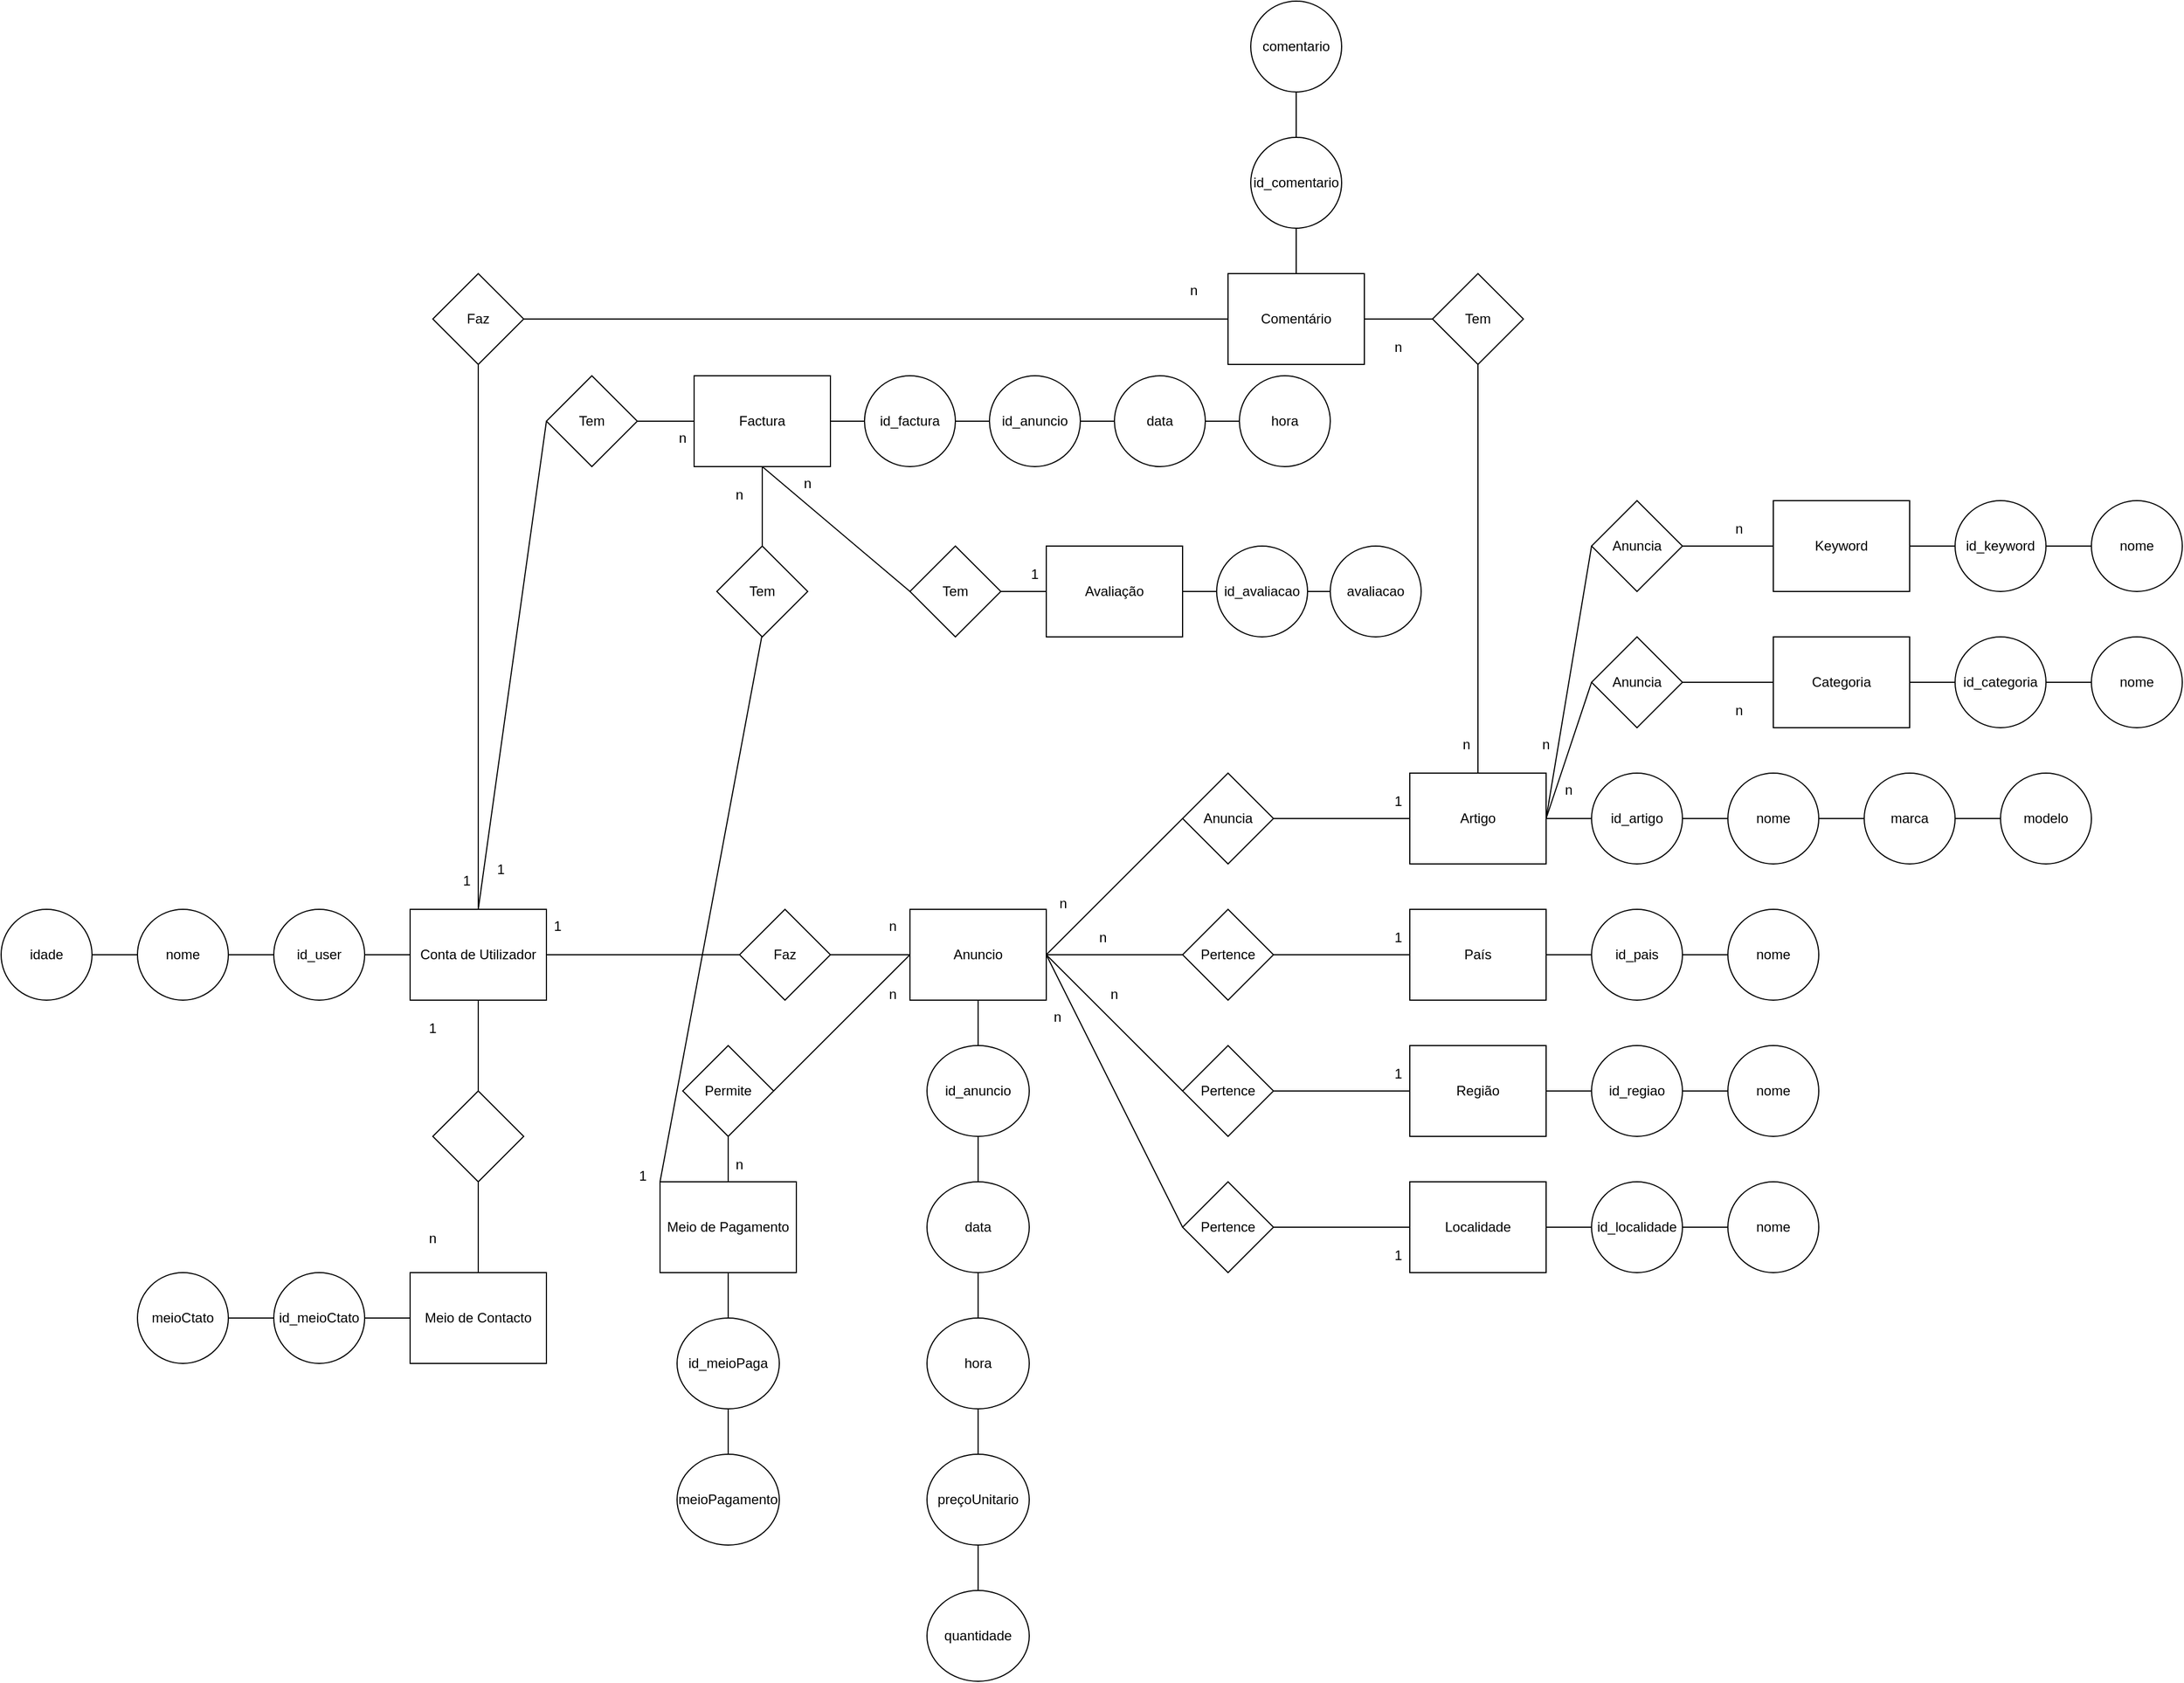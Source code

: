 <mxfile version="22.1.4" type="device">
  <diagram name="Page-1" id="Bh6OA0xNfVZtEJfHLBHy">
    <mxGraphModel dx="1038" dy="5375" grid="1" gridSize="10" guides="1" tooltips="1" connect="1" arrows="1" fold="1" page="1" pageScale="1" pageWidth="3300" pageHeight="4681" math="0" shadow="0">
      <root>
        <mxCell id="0" />
        <mxCell id="1" parent="0" />
        <mxCell id="0aqBFH9IO-N5gLg-DHF9-1" value="Conta de Utilizador" style="rounded=0;whiteSpace=wrap;html=1;" vertex="1" parent="1">
          <mxGeometry x="680" y="760" width="120" height="80" as="geometry" />
        </mxCell>
        <mxCell id="0aqBFH9IO-N5gLg-DHF9-2" value="Anuncio" style="rounded=0;whiteSpace=wrap;html=1;" vertex="1" parent="1">
          <mxGeometry x="1120" y="760" width="120" height="80" as="geometry" />
        </mxCell>
        <mxCell id="0aqBFH9IO-N5gLg-DHF9-3" value="id_user" style="ellipse;whiteSpace=wrap;html=1;" vertex="1" parent="1">
          <mxGeometry x="560" y="760" width="80" height="80" as="geometry" />
        </mxCell>
        <mxCell id="0aqBFH9IO-N5gLg-DHF9-6" value="" style="endArrow=none;html=1;rounded=0;entryX=1;entryY=0.5;entryDx=0;entryDy=0;exitX=0;exitY=0.5;exitDx=0;exitDy=0;" edge="1" parent="1" source="0aqBFH9IO-N5gLg-DHF9-1" target="0aqBFH9IO-N5gLg-DHF9-3">
          <mxGeometry width="50" height="50" relative="1" as="geometry">
            <mxPoint x="430" y="1020" as="sourcePoint" />
            <mxPoint x="480" y="970" as="targetPoint" />
          </mxGeometry>
        </mxCell>
        <mxCell id="0aqBFH9IO-N5gLg-DHF9-8" value="Meio de Contacto" style="rounded=0;whiteSpace=wrap;html=1;" vertex="1" parent="1">
          <mxGeometry x="680" y="1080" width="120" height="80" as="geometry" />
        </mxCell>
        <mxCell id="0aqBFH9IO-N5gLg-DHF9-10" value="País" style="rounded=0;whiteSpace=wrap;html=1;" vertex="1" parent="1">
          <mxGeometry x="1560" y="760" width="120" height="80" as="geometry" />
        </mxCell>
        <mxCell id="0aqBFH9IO-N5gLg-DHF9-11" value="Região" style="rounded=0;whiteSpace=wrap;html=1;" vertex="1" parent="1">
          <mxGeometry x="1560" y="880" width="120" height="80" as="geometry" />
        </mxCell>
        <mxCell id="0aqBFH9IO-N5gLg-DHF9-12" value="Localidade" style="rounded=0;whiteSpace=wrap;html=1;" vertex="1" parent="1">
          <mxGeometry x="1560" y="1000" width="120" height="80" as="geometry" />
        </mxCell>
        <mxCell id="0aqBFH9IO-N5gLg-DHF9-14" value="Faz" style="rhombus;whiteSpace=wrap;html=1;" vertex="1" parent="1">
          <mxGeometry x="970" y="760" width="80" height="80" as="geometry" />
        </mxCell>
        <mxCell id="0aqBFH9IO-N5gLg-DHF9-15" value="Pertence" style="rhombus;whiteSpace=wrap;html=1;" vertex="1" parent="1">
          <mxGeometry x="1360" y="760" width="80" height="80" as="geometry" />
        </mxCell>
        <mxCell id="0aqBFH9IO-N5gLg-DHF9-16" value="" style="endArrow=none;html=1;rounded=0;entryX=0;entryY=0.5;entryDx=0;entryDy=0;exitX=1;exitY=0.5;exitDx=0;exitDy=0;" edge="1" parent="1" source="0aqBFH9IO-N5gLg-DHF9-2" target="0aqBFH9IO-N5gLg-DHF9-15">
          <mxGeometry width="50" height="50" relative="1" as="geometry">
            <mxPoint x="1290" y="860" as="sourcePoint" />
            <mxPoint x="1340" y="810" as="targetPoint" />
          </mxGeometry>
        </mxCell>
        <mxCell id="0aqBFH9IO-N5gLg-DHF9-17" value="Pertence" style="rhombus;whiteSpace=wrap;html=1;" vertex="1" parent="1">
          <mxGeometry x="1360" y="880" width="80" height="80" as="geometry" />
        </mxCell>
        <mxCell id="0aqBFH9IO-N5gLg-DHF9-18" value="Pertence" style="rhombus;whiteSpace=wrap;html=1;" vertex="1" parent="1">
          <mxGeometry x="1360" y="1000" width="80" height="80" as="geometry" />
        </mxCell>
        <mxCell id="0aqBFH9IO-N5gLg-DHF9-19" value="" style="endArrow=none;html=1;rounded=0;entryX=0;entryY=0.5;entryDx=0;entryDy=0;exitX=1;exitY=0.5;exitDx=0;exitDy=0;" edge="1" parent="1" source="0aqBFH9IO-N5gLg-DHF9-2" target="0aqBFH9IO-N5gLg-DHF9-17">
          <mxGeometry width="50" height="50" relative="1" as="geometry">
            <mxPoint x="1240" y="880" as="sourcePoint" />
            <mxPoint x="1360" y="880" as="targetPoint" />
          </mxGeometry>
        </mxCell>
        <mxCell id="0aqBFH9IO-N5gLg-DHF9-20" value="" style="endArrow=none;html=1;rounded=0;entryX=0;entryY=0.5;entryDx=0;entryDy=0;exitX=1;exitY=0.5;exitDx=0;exitDy=0;" edge="1" parent="1" source="0aqBFH9IO-N5gLg-DHF9-2" target="0aqBFH9IO-N5gLg-DHF9-18">
          <mxGeometry width="50" height="50" relative="1" as="geometry">
            <mxPoint x="1260" y="820" as="sourcePoint" />
            <mxPoint x="1380" y="820" as="targetPoint" />
          </mxGeometry>
        </mxCell>
        <mxCell id="0aqBFH9IO-N5gLg-DHF9-21" value="" style="endArrow=none;html=1;rounded=0;exitX=1;exitY=0.5;exitDx=0;exitDy=0;entryX=0;entryY=0.5;entryDx=0;entryDy=0;" edge="1" parent="1" source="0aqBFH9IO-N5gLg-DHF9-15" target="0aqBFH9IO-N5gLg-DHF9-10">
          <mxGeometry width="50" height="50" relative="1" as="geometry">
            <mxPoint x="1450" y="799.5" as="sourcePoint" />
            <mxPoint x="1530" y="780" as="targetPoint" />
          </mxGeometry>
        </mxCell>
        <mxCell id="0aqBFH9IO-N5gLg-DHF9-22" value="" style="endArrow=none;html=1;rounded=0;exitX=1;exitY=0.5;exitDx=0;exitDy=0;entryX=0;entryY=0.5;entryDx=0;entryDy=0;" edge="1" parent="1" source="0aqBFH9IO-N5gLg-DHF9-17" target="0aqBFH9IO-N5gLg-DHF9-11">
          <mxGeometry width="50" height="50" relative="1" as="geometry">
            <mxPoint x="1450" y="810" as="sourcePoint" />
            <mxPoint x="1570" y="810" as="targetPoint" />
          </mxGeometry>
        </mxCell>
        <mxCell id="0aqBFH9IO-N5gLg-DHF9-23" value="" style="endArrow=none;html=1;rounded=0;exitX=1;exitY=0.5;exitDx=0;exitDy=0;entryX=0;entryY=0.5;entryDx=0;entryDy=0;" edge="1" parent="1" source="0aqBFH9IO-N5gLg-DHF9-18" target="0aqBFH9IO-N5gLg-DHF9-12">
          <mxGeometry width="50" height="50" relative="1" as="geometry">
            <mxPoint x="1450" y="999" as="sourcePoint" />
            <mxPoint x="1570" y="999" as="targetPoint" />
          </mxGeometry>
        </mxCell>
        <mxCell id="0aqBFH9IO-N5gLg-DHF9-24" value="n" style="text;html=1;strokeColor=none;fillColor=none;align=center;verticalAlign=middle;whiteSpace=wrap;rounded=0;" vertex="1" parent="1">
          <mxGeometry x="1260" y="770" width="60" height="30" as="geometry" />
        </mxCell>
        <mxCell id="0aqBFH9IO-N5gLg-DHF9-25" value="1" style="text;html=1;strokeColor=none;fillColor=none;align=center;verticalAlign=middle;whiteSpace=wrap;rounded=0;" vertex="1" parent="1">
          <mxGeometry x="1520" y="770" width="60" height="30" as="geometry" />
        </mxCell>
        <mxCell id="0aqBFH9IO-N5gLg-DHF9-26" value="n" style="text;html=1;strokeColor=none;fillColor=none;align=center;verticalAlign=middle;whiteSpace=wrap;rounded=0;" vertex="1" parent="1">
          <mxGeometry x="1270" y="820" width="60" height="30" as="geometry" />
        </mxCell>
        <mxCell id="0aqBFH9IO-N5gLg-DHF9-27" value="n" style="text;html=1;strokeColor=none;fillColor=none;align=center;verticalAlign=middle;whiteSpace=wrap;rounded=0;" vertex="1" parent="1">
          <mxGeometry x="1220" y="840" width="60" height="30" as="geometry" />
        </mxCell>
        <mxCell id="0aqBFH9IO-N5gLg-DHF9-28" value="1" style="text;html=1;strokeColor=none;fillColor=none;align=center;verticalAlign=middle;whiteSpace=wrap;rounded=0;" vertex="1" parent="1">
          <mxGeometry x="1520" y="890" width="60" height="30" as="geometry" />
        </mxCell>
        <mxCell id="0aqBFH9IO-N5gLg-DHF9-29" value="1" style="text;html=1;strokeColor=none;fillColor=none;align=center;verticalAlign=middle;whiteSpace=wrap;rounded=0;" vertex="1" parent="1">
          <mxGeometry x="1520" y="1050" width="60" height="30" as="geometry" />
        </mxCell>
        <mxCell id="0aqBFH9IO-N5gLg-DHF9-30" value="" style="endArrow=none;html=1;rounded=0;entryX=0;entryY=0.5;entryDx=0;entryDy=0;exitX=1;exitY=0.5;exitDx=0;exitDy=0;" edge="1" parent="1" source="0aqBFH9IO-N5gLg-DHF9-1" target="0aqBFH9IO-N5gLg-DHF9-14">
          <mxGeometry width="50" height="50" relative="1" as="geometry">
            <mxPoint x="800" y="820" as="sourcePoint" />
            <mxPoint x="920" y="820" as="targetPoint" />
          </mxGeometry>
        </mxCell>
        <mxCell id="0aqBFH9IO-N5gLg-DHF9-31" value="" style="endArrow=none;html=1;rounded=0;entryX=0;entryY=0.5;entryDx=0;entryDy=0;exitX=1;exitY=0.5;exitDx=0;exitDy=0;" edge="1" parent="1" source="0aqBFH9IO-N5gLg-DHF9-14" target="0aqBFH9IO-N5gLg-DHF9-2">
          <mxGeometry width="50" height="50" relative="1" as="geometry">
            <mxPoint x="1000" y="750" as="sourcePoint" />
            <mxPoint x="1120" y="750" as="targetPoint" />
          </mxGeometry>
        </mxCell>
        <mxCell id="0aqBFH9IO-N5gLg-DHF9-32" value="1" style="text;html=1;strokeColor=none;fillColor=none;align=center;verticalAlign=middle;whiteSpace=wrap;rounded=0;" vertex="1" parent="1">
          <mxGeometry x="780" y="760" width="60" height="30" as="geometry" />
        </mxCell>
        <mxCell id="0aqBFH9IO-N5gLg-DHF9-33" value="n" style="text;html=1;strokeColor=none;fillColor=none;align=center;verticalAlign=middle;whiteSpace=wrap;rounded=0;" vertex="1" parent="1">
          <mxGeometry x="1075" y="760" width="60" height="30" as="geometry" />
        </mxCell>
        <mxCell id="0aqBFH9IO-N5gLg-DHF9-36" value="nome" style="ellipse;whiteSpace=wrap;html=1;" vertex="1" parent="1">
          <mxGeometry x="440" y="760" width="80" height="80" as="geometry" />
        </mxCell>
        <mxCell id="0aqBFH9IO-N5gLg-DHF9-37" value="" style="endArrow=none;html=1;rounded=0;entryX=1;entryY=0.5;entryDx=0;entryDy=0;exitX=0;exitY=0.5;exitDx=0;exitDy=0;" edge="1" parent="1" target="0aqBFH9IO-N5gLg-DHF9-36" source="0aqBFH9IO-N5gLg-DHF9-3">
          <mxGeometry width="50" height="50" relative="1" as="geometry">
            <mxPoint x="520" y="800" as="sourcePoint" />
            <mxPoint x="320" y="970" as="targetPoint" />
          </mxGeometry>
        </mxCell>
        <mxCell id="0aqBFH9IO-N5gLg-DHF9-38" value="idade" style="ellipse;whiteSpace=wrap;html=1;" vertex="1" parent="1">
          <mxGeometry x="320" y="760" width="80" height="80" as="geometry" />
        </mxCell>
        <mxCell id="0aqBFH9IO-N5gLg-DHF9-39" value="" style="endArrow=none;html=1;rounded=0;entryX=1;entryY=0.5;entryDx=0;entryDy=0;exitX=0;exitY=0.5;exitDx=0;exitDy=0;" edge="1" parent="1" target="0aqBFH9IO-N5gLg-DHF9-38" source="0aqBFH9IO-N5gLg-DHF9-36">
          <mxGeometry width="50" height="50" relative="1" as="geometry">
            <mxPoint x="360" y="800" as="sourcePoint" />
            <mxPoint x="160" y="970" as="targetPoint" />
          </mxGeometry>
        </mxCell>
        <mxCell id="0aqBFH9IO-N5gLg-DHF9-40" value="" style="rhombus;whiteSpace=wrap;html=1;" vertex="1" parent="1">
          <mxGeometry x="700" y="920" width="80" height="80" as="geometry" />
        </mxCell>
        <mxCell id="0aqBFH9IO-N5gLg-DHF9-41" value="" style="endArrow=none;html=1;rounded=0;entryX=0.5;entryY=0;entryDx=0;entryDy=0;exitX=0.5;exitY=1;exitDx=0;exitDy=0;" edge="1" parent="1" source="0aqBFH9IO-N5gLg-DHF9-1" target="0aqBFH9IO-N5gLg-DHF9-40">
          <mxGeometry width="50" height="50" relative="1" as="geometry">
            <mxPoint x="790" y="880" as="sourcePoint" />
            <mxPoint x="910" y="880" as="targetPoint" />
          </mxGeometry>
        </mxCell>
        <mxCell id="0aqBFH9IO-N5gLg-DHF9-42" value="" style="endArrow=none;html=1;rounded=0;exitX=0.5;exitY=1;exitDx=0;exitDy=0;" edge="1" parent="1" source="0aqBFH9IO-N5gLg-DHF9-40">
          <mxGeometry width="50" height="50" relative="1" as="geometry">
            <mxPoint x="780" y="1025" as="sourcePoint" />
            <mxPoint x="740" y="1080" as="targetPoint" />
          </mxGeometry>
        </mxCell>
        <mxCell id="0aqBFH9IO-N5gLg-DHF9-43" value="1" style="text;html=1;strokeColor=none;fillColor=none;align=center;verticalAlign=middle;whiteSpace=wrap;rounded=0;" vertex="1" parent="1">
          <mxGeometry x="670" y="850" width="60" height="30" as="geometry" />
        </mxCell>
        <mxCell id="0aqBFH9IO-N5gLg-DHF9-44" value="n" style="text;html=1;strokeColor=none;fillColor=none;align=center;verticalAlign=middle;whiteSpace=wrap;rounded=0;" vertex="1" parent="1">
          <mxGeometry x="670" y="1035" width="60" height="30" as="geometry" />
        </mxCell>
        <mxCell id="0aqBFH9IO-N5gLg-DHF9-45" value="" style="endArrow=none;html=1;rounded=0;exitX=0.5;exitY=1;exitDx=0;exitDy=0;entryX=0.5;entryY=0;entryDx=0;entryDy=0;" edge="1" parent="1" source="0aqBFH9IO-N5gLg-DHF9-2" target="0aqBFH9IO-N5gLg-DHF9-46">
          <mxGeometry width="50" height="50" relative="1" as="geometry">
            <mxPoint x="1179.5" y="855" as="sourcePoint" />
            <mxPoint x="1180" y="910" as="targetPoint" />
          </mxGeometry>
        </mxCell>
        <mxCell id="0aqBFH9IO-N5gLg-DHF9-46" value="id_anuncio" style="ellipse;whiteSpace=wrap;html=1;" vertex="1" parent="1">
          <mxGeometry x="1135" y="880" width="90" height="80" as="geometry" />
        </mxCell>
        <mxCell id="0aqBFH9IO-N5gLg-DHF9-47" value="" style="endArrow=none;html=1;rounded=0;exitX=0.5;exitY=1;exitDx=0;exitDy=0;entryX=0.5;entryY=0;entryDx=0;entryDy=0;" edge="1" parent="1" target="0aqBFH9IO-N5gLg-DHF9-52" source="0aqBFH9IO-N5gLg-DHF9-46">
          <mxGeometry width="50" height="50" relative="1" as="geometry">
            <mxPoint x="1180" y="1000" as="sourcePoint" />
            <mxPoint x="1180" y="1120" as="targetPoint" />
          </mxGeometry>
        </mxCell>
        <mxCell id="0aqBFH9IO-N5gLg-DHF9-52" value="data" style="ellipse;whiteSpace=wrap;html=1;" vertex="1" parent="1">
          <mxGeometry x="1135" y="1000" width="90" height="80" as="geometry" />
        </mxCell>
        <mxCell id="0aqBFH9IO-N5gLg-DHF9-53" value="" style="endArrow=none;html=1;rounded=0;exitX=0.5;exitY=1;exitDx=0;exitDy=0;entryX=0.5;entryY=0;entryDx=0;entryDy=0;" edge="1" parent="1" target="0aqBFH9IO-N5gLg-DHF9-54" source="0aqBFH9IO-N5gLg-DHF9-52">
          <mxGeometry width="50" height="50" relative="1" as="geometry">
            <mxPoint x="1180" y="1320" as="sourcePoint" />
            <mxPoint x="1180" y="1430" as="targetPoint" />
          </mxGeometry>
        </mxCell>
        <mxCell id="0aqBFH9IO-N5gLg-DHF9-54" value="hora" style="ellipse;whiteSpace=wrap;html=1;" vertex="1" parent="1">
          <mxGeometry x="1135" y="1120" width="90" height="80" as="geometry" />
        </mxCell>
        <mxCell id="0aqBFH9IO-N5gLg-DHF9-55" value="Artigo" style="rounded=0;whiteSpace=wrap;html=1;" vertex="1" parent="1">
          <mxGeometry x="1560" y="640" width="120" height="80" as="geometry" />
        </mxCell>
        <mxCell id="0aqBFH9IO-N5gLg-DHF9-58" value="nome" style="ellipse;whiteSpace=wrap;html=1;" vertex="1" parent="1">
          <mxGeometry x="1840" y="760" width="80" height="80" as="geometry" />
        </mxCell>
        <mxCell id="0aqBFH9IO-N5gLg-DHF9-60" value="id_pais" style="ellipse;whiteSpace=wrap;html=1;" vertex="1" parent="1">
          <mxGeometry x="1720" y="760" width="80" height="80" as="geometry" />
        </mxCell>
        <mxCell id="0aqBFH9IO-N5gLg-DHF9-61" value="" style="endArrow=none;html=1;rounded=0;entryX=1;entryY=0.5;entryDx=0;entryDy=0;exitX=0;exitY=0.5;exitDx=0;exitDy=0;" edge="1" parent="1" source="0aqBFH9IO-N5gLg-DHF9-58" target="0aqBFH9IO-N5gLg-DHF9-60">
          <mxGeometry width="50" height="50" relative="1" as="geometry">
            <mxPoint x="1760" y="800" as="sourcePoint" />
            <mxPoint x="1560" y="970" as="targetPoint" />
          </mxGeometry>
        </mxCell>
        <mxCell id="0aqBFH9IO-N5gLg-DHF9-62" value="" style="endArrow=none;html=1;rounded=0;exitX=1;exitY=0.5;exitDx=0;exitDy=0;entryX=0;entryY=0.5;entryDx=0;entryDy=0;" edge="1" parent="1" source="0aqBFH9IO-N5gLg-DHF9-10" target="0aqBFH9IO-N5gLg-DHF9-60">
          <mxGeometry width="50" height="50" relative="1" as="geometry">
            <mxPoint x="2080" y="800" as="sourcePoint" />
            <mxPoint x="1840" y="910" as="targetPoint" />
          </mxGeometry>
        </mxCell>
        <mxCell id="0aqBFH9IO-N5gLg-DHF9-63" value="nome" style="ellipse;whiteSpace=wrap;html=1;" vertex="1" parent="1">
          <mxGeometry x="1840" y="880" width="80" height="80" as="geometry" />
        </mxCell>
        <mxCell id="0aqBFH9IO-N5gLg-DHF9-64" value="id_regiao" style="ellipse;whiteSpace=wrap;html=1;" vertex="1" parent="1">
          <mxGeometry x="1720" y="880" width="80" height="80" as="geometry" />
        </mxCell>
        <mxCell id="0aqBFH9IO-N5gLg-DHF9-65" value="" style="endArrow=none;html=1;rounded=0;entryX=1;entryY=0.5;entryDx=0;entryDy=0;exitX=0;exitY=0.5;exitDx=0;exitDy=0;" edge="1" parent="1" source="0aqBFH9IO-N5gLg-DHF9-63" target="0aqBFH9IO-N5gLg-DHF9-64">
          <mxGeometry width="50" height="50" relative="1" as="geometry">
            <mxPoint x="1760" y="920" as="sourcePoint" />
            <mxPoint x="1560" y="1090" as="targetPoint" />
          </mxGeometry>
        </mxCell>
        <mxCell id="0aqBFH9IO-N5gLg-DHF9-66" value="" style="endArrow=none;html=1;rounded=0;exitX=1;exitY=0.5;exitDx=0;exitDy=0;entryX=0;entryY=0.5;entryDx=0;entryDy=0;" edge="1" parent="1" target="0aqBFH9IO-N5gLg-DHF9-64" source="0aqBFH9IO-N5gLg-DHF9-11">
          <mxGeometry width="50" height="50" relative="1" as="geometry">
            <mxPoint x="1680" y="920" as="sourcePoint" />
            <mxPoint x="1840" y="1030" as="targetPoint" />
          </mxGeometry>
        </mxCell>
        <mxCell id="0aqBFH9IO-N5gLg-DHF9-67" value="nome" style="ellipse;whiteSpace=wrap;html=1;" vertex="1" parent="1">
          <mxGeometry x="1840" y="1000" width="80" height="80" as="geometry" />
        </mxCell>
        <mxCell id="0aqBFH9IO-N5gLg-DHF9-68" value="id_localidade" style="ellipse;whiteSpace=wrap;html=1;" vertex="1" parent="1">
          <mxGeometry x="1720" y="1000" width="80" height="80" as="geometry" />
        </mxCell>
        <mxCell id="0aqBFH9IO-N5gLg-DHF9-69" value="" style="endArrow=none;html=1;rounded=0;entryX=1;entryY=0.5;entryDx=0;entryDy=0;exitX=0;exitY=0.5;exitDx=0;exitDy=0;" edge="1" parent="1" source="0aqBFH9IO-N5gLg-DHF9-67" target="0aqBFH9IO-N5gLg-DHF9-68">
          <mxGeometry width="50" height="50" relative="1" as="geometry">
            <mxPoint x="1760" y="1040" as="sourcePoint" />
            <mxPoint x="1560" y="1210" as="targetPoint" />
          </mxGeometry>
        </mxCell>
        <mxCell id="0aqBFH9IO-N5gLg-DHF9-70" value="" style="endArrow=none;html=1;rounded=0;exitX=1;exitY=0.5;exitDx=0;exitDy=0;entryX=0;entryY=0.5;entryDx=0;entryDy=0;" edge="1" parent="1" target="0aqBFH9IO-N5gLg-DHF9-68" source="0aqBFH9IO-N5gLg-DHF9-12">
          <mxGeometry width="50" height="50" relative="1" as="geometry">
            <mxPoint x="1680" y="1040" as="sourcePoint" />
            <mxPoint x="1840" y="1150" as="targetPoint" />
          </mxGeometry>
        </mxCell>
        <mxCell id="0aqBFH9IO-N5gLg-DHF9-71" value="Anuncia" style="rhombus;whiteSpace=wrap;html=1;" vertex="1" parent="1">
          <mxGeometry x="1360" y="640" width="80" height="80" as="geometry" />
        </mxCell>
        <mxCell id="0aqBFH9IO-N5gLg-DHF9-72" value="" style="endArrow=none;html=1;rounded=0;exitX=1;exitY=0.5;exitDx=0;exitDy=0;entryX=0;entryY=0.5;entryDx=0;entryDy=0;" edge="1" parent="1" source="0aqBFH9IO-N5gLg-DHF9-2" target="0aqBFH9IO-N5gLg-DHF9-71">
          <mxGeometry width="50" height="50" relative="1" as="geometry">
            <mxPoint x="1170" y="679" as="sourcePoint" />
            <mxPoint x="1290" y="679" as="targetPoint" />
          </mxGeometry>
        </mxCell>
        <mxCell id="0aqBFH9IO-N5gLg-DHF9-73" value="" style="endArrow=none;html=1;rounded=0;exitX=1;exitY=0.5;exitDx=0;exitDy=0;entryX=0;entryY=0.5;entryDx=0;entryDy=0;" edge="1" parent="1" source="0aqBFH9IO-N5gLg-DHF9-71" target="0aqBFH9IO-N5gLg-DHF9-55">
          <mxGeometry width="50" height="50" relative="1" as="geometry">
            <mxPoint x="1440" y="639.5" as="sourcePoint" />
            <mxPoint x="1560" y="639.5" as="targetPoint" />
          </mxGeometry>
        </mxCell>
        <mxCell id="0aqBFH9IO-N5gLg-DHF9-74" value="n" style="text;html=1;strokeColor=none;fillColor=none;align=center;verticalAlign=middle;whiteSpace=wrap;rounded=0;" vertex="1" parent="1">
          <mxGeometry x="1225" y="740" width="60" height="30" as="geometry" />
        </mxCell>
        <mxCell id="0aqBFH9IO-N5gLg-DHF9-75" value="1" style="text;html=1;strokeColor=none;fillColor=none;align=center;verticalAlign=middle;whiteSpace=wrap;rounded=0;" vertex="1" parent="1">
          <mxGeometry x="1520" y="650" width="60" height="30" as="geometry" />
        </mxCell>
        <mxCell id="0aqBFH9IO-N5gLg-DHF9-77" value="nome" style="ellipse;whiteSpace=wrap;html=1;" vertex="1" parent="1">
          <mxGeometry x="1840" y="640" width="80" height="80" as="geometry" />
        </mxCell>
        <mxCell id="0aqBFH9IO-N5gLg-DHF9-78" value="id_artigo" style="ellipse;whiteSpace=wrap;html=1;" vertex="1" parent="1">
          <mxGeometry x="1720" y="640" width="80" height="80" as="geometry" />
        </mxCell>
        <mxCell id="0aqBFH9IO-N5gLg-DHF9-79" value="" style="endArrow=none;html=1;rounded=0;entryX=1;entryY=0.5;entryDx=0;entryDy=0;exitX=0;exitY=0.5;exitDx=0;exitDy=0;" edge="1" parent="1" source="0aqBFH9IO-N5gLg-DHF9-77" target="0aqBFH9IO-N5gLg-DHF9-78">
          <mxGeometry width="50" height="50" relative="1" as="geometry">
            <mxPoint x="1760" y="680" as="sourcePoint" />
            <mxPoint x="1560" y="850" as="targetPoint" />
          </mxGeometry>
        </mxCell>
        <mxCell id="0aqBFH9IO-N5gLg-DHF9-80" value="" style="endArrow=none;html=1;rounded=0;exitX=1;exitY=0.5;exitDx=0;exitDy=0;entryX=0;entryY=0.5;entryDx=0;entryDy=0;" edge="1" parent="1" target="0aqBFH9IO-N5gLg-DHF9-78" source="0aqBFH9IO-N5gLg-DHF9-55">
          <mxGeometry width="50" height="50" relative="1" as="geometry">
            <mxPoint x="1680" y="680" as="sourcePoint" />
            <mxPoint x="1840" y="790" as="targetPoint" />
          </mxGeometry>
        </mxCell>
        <mxCell id="0aqBFH9IO-N5gLg-DHF9-81" value="" style="endArrow=none;html=1;rounded=0;exitX=0.5;exitY=1;exitDx=0;exitDy=0;entryX=0.5;entryY=0;entryDx=0;entryDy=0;" edge="1" parent="1" target="0aqBFH9IO-N5gLg-DHF9-82" source="0aqBFH9IO-N5gLg-DHF9-54">
          <mxGeometry width="50" height="50" relative="1" as="geometry">
            <mxPoint x="1180" y="1200" as="sourcePoint" />
            <mxPoint x="1180" y="1550" as="targetPoint" />
          </mxGeometry>
        </mxCell>
        <mxCell id="0aqBFH9IO-N5gLg-DHF9-82" value="preçoUnitario" style="ellipse;whiteSpace=wrap;html=1;" vertex="1" parent="1">
          <mxGeometry x="1135" y="1240" width="90" height="80" as="geometry" />
        </mxCell>
        <mxCell id="0aqBFH9IO-N5gLg-DHF9-83" value="Keyword" style="rounded=0;whiteSpace=wrap;html=1;" vertex="1" parent="1">
          <mxGeometry x="1880" y="400" width="120" height="80" as="geometry" />
        </mxCell>
        <mxCell id="0aqBFH9IO-N5gLg-DHF9-84" value="Categoria" style="rounded=0;whiteSpace=wrap;html=1;" vertex="1" parent="1">
          <mxGeometry x="1880" y="520" width="120" height="80" as="geometry" />
        </mxCell>
        <mxCell id="0aqBFH9IO-N5gLg-DHF9-85" value="id_meioCtato" style="ellipse;whiteSpace=wrap;html=1;" vertex="1" parent="1">
          <mxGeometry x="560" y="1080" width="80" height="80" as="geometry" />
        </mxCell>
        <mxCell id="0aqBFH9IO-N5gLg-DHF9-86" value="" style="endArrow=none;html=1;rounded=0;entryX=1;entryY=0.5;entryDx=0;entryDy=0;exitX=0;exitY=0.5;exitDx=0;exitDy=0;" edge="1" parent="1" target="0aqBFH9IO-N5gLg-DHF9-85" source="0aqBFH9IO-N5gLg-DHF9-8">
          <mxGeometry width="50" height="50" relative="1" as="geometry">
            <mxPoint x="680" y="1120" as="sourcePoint" />
            <mxPoint x="480" y="1290" as="targetPoint" />
          </mxGeometry>
        </mxCell>
        <mxCell id="0aqBFH9IO-N5gLg-DHF9-87" value="meioCtato" style="ellipse;whiteSpace=wrap;html=1;" vertex="1" parent="1">
          <mxGeometry x="440" y="1080" width="80" height="80" as="geometry" />
        </mxCell>
        <mxCell id="0aqBFH9IO-N5gLg-DHF9-88" value="" style="endArrow=none;html=1;rounded=0;entryX=1;entryY=0.5;entryDx=0;entryDy=0;exitX=0;exitY=0.5;exitDx=0;exitDy=0;" edge="1" parent="1" source="0aqBFH9IO-N5gLg-DHF9-85" target="0aqBFH9IO-N5gLg-DHF9-87">
          <mxGeometry width="50" height="50" relative="1" as="geometry">
            <mxPoint x="520" y="1120" as="sourcePoint" />
            <mxPoint x="320" y="1290" as="targetPoint" />
          </mxGeometry>
        </mxCell>
        <mxCell id="0aqBFH9IO-N5gLg-DHF9-91" value="Anuncia" style="rhombus;whiteSpace=wrap;html=1;" vertex="1" parent="1">
          <mxGeometry x="1720" y="520" width="80" height="80" as="geometry" />
        </mxCell>
        <mxCell id="0aqBFH9IO-N5gLg-DHF9-92" value="Anuncia" style="rhombus;whiteSpace=wrap;html=1;" vertex="1" parent="1">
          <mxGeometry x="1720" y="400" width="80" height="80" as="geometry" />
        </mxCell>
        <mxCell id="0aqBFH9IO-N5gLg-DHF9-93" value="" style="endArrow=none;html=1;rounded=0;exitX=1;exitY=0.5;exitDx=0;exitDy=0;entryX=0;entryY=0.5;entryDx=0;entryDy=0;" edge="1" parent="1" source="0aqBFH9IO-N5gLg-DHF9-55" target="0aqBFH9IO-N5gLg-DHF9-91">
          <mxGeometry width="50" height="50" relative="1" as="geometry">
            <mxPoint x="1690" y="690" as="sourcePoint" />
            <mxPoint x="1730" y="690" as="targetPoint" />
          </mxGeometry>
        </mxCell>
        <mxCell id="0aqBFH9IO-N5gLg-DHF9-94" value="" style="endArrow=none;html=1;rounded=0;exitX=1;exitY=0.5;exitDx=0;exitDy=0;entryX=0;entryY=0.5;entryDx=0;entryDy=0;" edge="1" parent="1" source="0aqBFH9IO-N5gLg-DHF9-55" target="0aqBFH9IO-N5gLg-DHF9-92">
          <mxGeometry width="50" height="50" relative="1" as="geometry">
            <mxPoint x="1690" y="690" as="sourcePoint" />
            <mxPoint x="1730" y="570" as="targetPoint" />
          </mxGeometry>
        </mxCell>
        <mxCell id="0aqBFH9IO-N5gLg-DHF9-95" value="" style="endArrow=none;html=1;rounded=0;exitX=0;exitY=0.5;exitDx=0;exitDy=0;entryX=1;entryY=0.5;entryDx=0;entryDy=0;" edge="1" parent="1" source="0aqBFH9IO-N5gLg-DHF9-84" target="0aqBFH9IO-N5gLg-DHF9-91">
          <mxGeometry width="50" height="50" relative="1" as="geometry">
            <mxPoint x="1700" y="700" as="sourcePoint" />
            <mxPoint x="1740" y="580" as="targetPoint" />
          </mxGeometry>
        </mxCell>
        <mxCell id="0aqBFH9IO-N5gLg-DHF9-96" value="" style="endArrow=none;html=1;rounded=0;exitX=0;exitY=0.5;exitDx=0;exitDy=0;entryX=1;entryY=0.5;entryDx=0;entryDy=0;" edge="1" parent="1" source="0aqBFH9IO-N5gLg-DHF9-83" target="0aqBFH9IO-N5gLg-DHF9-92">
          <mxGeometry width="50" height="50" relative="1" as="geometry">
            <mxPoint x="1890" y="570" as="sourcePoint" />
            <mxPoint x="1810" y="570" as="targetPoint" />
          </mxGeometry>
        </mxCell>
        <mxCell id="0aqBFH9IO-N5gLg-DHF9-97" value="nome" style="ellipse;whiteSpace=wrap;html=1;" vertex="1" parent="1">
          <mxGeometry x="2160" y="520" width="80" height="80" as="geometry" />
        </mxCell>
        <mxCell id="0aqBFH9IO-N5gLg-DHF9-98" value="id_categoria" style="ellipse;whiteSpace=wrap;html=1;" vertex="1" parent="1">
          <mxGeometry x="2040" y="520" width="80" height="80" as="geometry" />
        </mxCell>
        <mxCell id="0aqBFH9IO-N5gLg-DHF9-99" value="" style="endArrow=none;html=1;rounded=0;entryX=1;entryY=0.5;entryDx=0;entryDy=0;exitX=0;exitY=0.5;exitDx=0;exitDy=0;" edge="1" parent="1" source="0aqBFH9IO-N5gLg-DHF9-97" target="0aqBFH9IO-N5gLg-DHF9-98">
          <mxGeometry width="50" height="50" relative="1" as="geometry">
            <mxPoint x="2080" y="560" as="sourcePoint" />
            <mxPoint x="1880" y="730" as="targetPoint" />
          </mxGeometry>
        </mxCell>
        <mxCell id="0aqBFH9IO-N5gLg-DHF9-100" value="" style="endArrow=none;html=1;rounded=0;exitX=1;exitY=0.5;exitDx=0;exitDy=0;entryX=0;entryY=0.5;entryDx=0;entryDy=0;" edge="1" parent="1" target="0aqBFH9IO-N5gLg-DHF9-98" source="0aqBFH9IO-N5gLg-DHF9-84">
          <mxGeometry width="50" height="50" relative="1" as="geometry">
            <mxPoint x="2000" y="560" as="sourcePoint" />
            <mxPoint x="2160" y="670" as="targetPoint" />
          </mxGeometry>
        </mxCell>
        <mxCell id="0aqBFH9IO-N5gLg-DHF9-101" value="nome" style="ellipse;whiteSpace=wrap;html=1;" vertex="1" parent="1">
          <mxGeometry x="2160" y="400" width="80" height="80" as="geometry" />
        </mxCell>
        <mxCell id="0aqBFH9IO-N5gLg-DHF9-102" value="id_keyword" style="ellipse;whiteSpace=wrap;html=1;" vertex="1" parent="1">
          <mxGeometry x="2040" y="400" width="80" height="80" as="geometry" />
        </mxCell>
        <mxCell id="0aqBFH9IO-N5gLg-DHF9-103" value="" style="endArrow=none;html=1;rounded=0;entryX=1;entryY=0.5;entryDx=0;entryDy=0;exitX=0;exitY=0.5;exitDx=0;exitDy=0;" edge="1" parent="1" source="0aqBFH9IO-N5gLg-DHF9-101" target="0aqBFH9IO-N5gLg-DHF9-102">
          <mxGeometry width="50" height="50" relative="1" as="geometry">
            <mxPoint x="2080" y="440" as="sourcePoint" />
            <mxPoint x="1880" y="610" as="targetPoint" />
          </mxGeometry>
        </mxCell>
        <mxCell id="0aqBFH9IO-N5gLg-DHF9-104" value="" style="endArrow=none;html=1;rounded=0;exitX=1;exitY=0.5;exitDx=0;exitDy=0;entryX=0;entryY=0.5;entryDx=0;entryDy=0;" edge="1" parent="1" target="0aqBFH9IO-N5gLg-DHF9-102" source="0aqBFH9IO-N5gLg-DHF9-83">
          <mxGeometry width="50" height="50" relative="1" as="geometry">
            <mxPoint x="2000" y="440" as="sourcePoint" />
            <mxPoint x="2160" y="550" as="targetPoint" />
          </mxGeometry>
        </mxCell>
        <mxCell id="0aqBFH9IO-N5gLg-DHF9-105" value="n" style="text;html=1;strokeColor=none;fillColor=none;align=center;verticalAlign=middle;whiteSpace=wrap;rounded=0;" vertex="1" parent="1">
          <mxGeometry x="1650" y="600" width="60" height="30" as="geometry" />
        </mxCell>
        <mxCell id="0aqBFH9IO-N5gLg-DHF9-106" value="n" style="text;html=1;strokeColor=none;fillColor=none;align=center;verticalAlign=middle;whiteSpace=wrap;rounded=0;" vertex="1" parent="1">
          <mxGeometry x="1820" y="410" width="60" height="30" as="geometry" />
        </mxCell>
        <mxCell id="0aqBFH9IO-N5gLg-DHF9-107" value="n" style="text;html=1;strokeColor=none;fillColor=none;align=center;verticalAlign=middle;whiteSpace=wrap;rounded=0;" vertex="1" parent="1">
          <mxGeometry x="1820" y="570" width="60" height="30" as="geometry" />
        </mxCell>
        <mxCell id="0aqBFH9IO-N5gLg-DHF9-108" value="n" style="text;html=1;strokeColor=none;fillColor=none;align=center;verticalAlign=middle;whiteSpace=wrap;rounded=0;" vertex="1" parent="1">
          <mxGeometry x="1670" y="640" width="60" height="30" as="geometry" />
        </mxCell>
        <mxCell id="0aqBFH9IO-N5gLg-DHF9-111" value="Permite" style="rhombus;whiteSpace=wrap;html=1;" vertex="1" parent="1">
          <mxGeometry x="920" y="880" width="80" height="80" as="geometry" />
        </mxCell>
        <mxCell id="0aqBFH9IO-N5gLg-DHF9-112" value="Meio de Pagamento" style="rounded=0;whiteSpace=wrap;html=1;" vertex="1" parent="1">
          <mxGeometry x="900" y="1000" width="120" height="80" as="geometry" />
        </mxCell>
        <mxCell id="0aqBFH9IO-N5gLg-DHF9-113" value="" style="endArrow=none;html=1;rounded=0;entryX=0;entryY=0.5;entryDx=0;entryDy=0;exitX=1;exitY=0.5;exitDx=0;exitDy=0;" edge="1" parent="1" source="0aqBFH9IO-N5gLg-DHF9-111" target="0aqBFH9IO-N5gLg-DHF9-2">
          <mxGeometry width="50" height="50" relative="1" as="geometry">
            <mxPoint x="1010" y="810" as="sourcePoint" />
            <mxPoint x="1130" y="810" as="targetPoint" />
          </mxGeometry>
        </mxCell>
        <mxCell id="0aqBFH9IO-N5gLg-DHF9-114" value="" style="endArrow=none;html=1;rounded=0;entryX=0.5;entryY=1;entryDx=0;entryDy=0;exitX=0.5;exitY=0;exitDx=0;exitDy=0;" edge="1" parent="1" source="0aqBFH9IO-N5gLg-DHF9-112" target="0aqBFH9IO-N5gLg-DHF9-111">
          <mxGeometry width="50" height="50" relative="1" as="geometry">
            <mxPoint x="1020" y="820" as="sourcePoint" />
            <mxPoint x="1140" y="820" as="targetPoint" />
          </mxGeometry>
        </mxCell>
        <mxCell id="0aqBFH9IO-N5gLg-DHF9-115" value="n" style="text;html=1;strokeColor=none;fillColor=none;align=center;verticalAlign=middle;whiteSpace=wrap;rounded=0;" vertex="1" parent="1">
          <mxGeometry x="940" y="970" width="60" height="30" as="geometry" />
        </mxCell>
        <mxCell id="0aqBFH9IO-N5gLg-DHF9-116" value="n" style="text;html=1;strokeColor=none;fillColor=none;align=center;verticalAlign=middle;whiteSpace=wrap;rounded=0;" vertex="1" parent="1">
          <mxGeometry x="1075" y="820" width="60" height="30" as="geometry" />
        </mxCell>
        <mxCell id="0aqBFH9IO-N5gLg-DHF9-117" value="" style="endArrow=none;html=1;rounded=0;entryX=0.5;entryY=0;entryDx=0;entryDy=0;exitX=0.5;exitY=1;exitDx=0;exitDy=0;" edge="1" parent="1" target="0aqBFH9IO-N5gLg-DHF9-118" source="0aqBFH9IO-N5gLg-DHF9-112">
          <mxGeometry width="50" height="50" relative="1" as="geometry">
            <mxPoint x="960" y="1080" as="sourcePoint" />
            <mxPoint x="960" y="1240" as="targetPoint" />
          </mxGeometry>
        </mxCell>
        <mxCell id="0aqBFH9IO-N5gLg-DHF9-118" value="id_meioPaga" style="ellipse;whiteSpace=wrap;html=1;" vertex="1" parent="1">
          <mxGeometry x="915" y="1120" width="90" height="80" as="geometry" />
        </mxCell>
        <mxCell id="0aqBFH9IO-N5gLg-DHF9-119" value="" style="endArrow=none;html=1;rounded=0;exitX=0.5;exitY=1;exitDx=0;exitDy=0;entryX=0.5;entryY=0;entryDx=0;entryDy=0;" edge="1" parent="1" source="0aqBFH9IO-N5gLg-DHF9-118" target="0aqBFH9IO-N5gLg-DHF9-120">
          <mxGeometry width="50" height="50" relative="1" as="geometry">
            <mxPoint x="960" y="1440" as="sourcePoint" />
            <mxPoint x="960" y="1550" as="targetPoint" />
          </mxGeometry>
        </mxCell>
        <mxCell id="0aqBFH9IO-N5gLg-DHF9-120" value="meioPagamento" style="ellipse;whiteSpace=wrap;html=1;" vertex="1" parent="1">
          <mxGeometry x="915" y="1240" width="90" height="80" as="geometry" />
        </mxCell>
        <mxCell id="0aqBFH9IO-N5gLg-DHF9-121" value="marca" style="ellipse;whiteSpace=wrap;html=1;" vertex="1" parent="1">
          <mxGeometry x="1960" y="640" width="80" height="80" as="geometry" />
        </mxCell>
        <mxCell id="0aqBFH9IO-N5gLg-DHF9-122" value="" style="endArrow=none;html=1;rounded=0;entryX=1;entryY=0.5;entryDx=0;entryDy=0;exitX=0;exitY=0.5;exitDx=0;exitDy=0;" edge="1" parent="1" source="0aqBFH9IO-N5gLg-DHF9-121" target="0aqBFH9IO-N5gLg-DHF9-77">
          <mxGeometry width="50" height="50" relative="1" as="geometry">
            <mxPoint x="1880" y="680" as="sourcePoint" />
            <mxPoint x="1920" y="680" as="targetPoint" />
          </mxGeometry>
        </mxCell>
        <mxCell id="0aqBFH9IO-N5gLg-DHF9-123" value="modelo" style="ellipse;whiteSpace=wrap;html=1;" vertex="1" parent="1">
          <mxGeometry x="2080" y="640" width="80" height="80" as="geometry" />
        </mxCell>
        <mxCell id="0aqBFH9IO-N5gLg-DHF9-124" value="" style="endArrow=none;html=1;rounded=0;entryX=1;entryY=0.5;entryDx=0;entryDy=0;exitX=0;exitY=0.5;exitDx=0;exitDy=0;" edge="1" parent="1" source="0aqBFH9IO-N5gLg-DHF9-123" target="0aqBFH9IO-N5gLg-DHF9-121">
          <mxGeometry width="50" height="50" relative="1" as="geometry">
            <mxPoint x="2000" y="680" as="sourcePoint" />
            <mxPoint x="2040" y="680" as="targetPoint" />
          </mxGeometry>
        </mxCell>
        <mxCell id="0aqBFH9IO-N5gLg-DHF9-125" value="Tem" style="rhombus;whiteSpace=wrap;html=1;" vertex="1" parent="1">
          <mxGeometry x="1580" y="200" width="80" height="80" as="geometry" />
        </mxCell>
        <mxCell id="0aqBFH9IO-N5gLg-DHF9-126" value="Comentário" style="rounded=0;whiteSpace=wrap;html=1;" vertex="1" parent="1">
          <mxGeometry x="1400" y="200" width="120" height="80" as="geometry" />
        </mxCell>
        <mxCell id="0aqBFH9IO-N5gLg-DHF9-127" value="" style="endArrow=none;html=1;rounded=0;exitX=1;exitY=0.5;exitDx=0;exitDy=0;entryX=0;entryY=0.5;entryDx=0;entryDy=0;" edge="1" parent="1" source="0aqBFH9IO-N5gLg-DHF9-126" target="0aqBFH9IO-N5gLg-DHF9-125">
          <mxGeometry width="50" height="50" relative="1" as="geometry">
            <mxPoint x="1140" y="100" as="sourcePoint" />
            <mxPoint x="1050" y="-30" as="targetPoint" />
          </mxGeometry>
        </mxCell>
        <mxCell id="0aqBFH9IO-N5gLg-DHF9-128" value="" style="endArrow=none;html=1;rounded=0;exitX=0.5;exitY=0;exitDx=0;exitDy=0;entryX=0.5;entryY=1;entryDx=0;entryDy=0;" edge="1" parent="1" source="0aqBFH9IO-N5gLg-DHF9-55" target="0aqBFH9IO-N5gLg-DHF9-125">
          <mxGeometry width="50" height="50" relative="1" as="geometry">
            <mxPoint x="1690" y="690" as="sourcePoint" />
            <mxPoint x="1730" y="450" as="targetPoint" />
          </mxGeometry>
        </mxCell>
        <mxCell id="0aqBFH9IO-N5gLg-DHF9-129" value="n" style="text;html=1;strokeColor=none;fillColor=none;align=center;verticalAlign=middle;whiteSpace=wrap;rounded=0;" vertex="1" parent="1">
          <mxGeometry x="1520" y="250" width="60" height="30" as="geometry" />
        </mxCell>
        <mxCell id="0aqBFH9IO-N5gLg-DHF9-130" value="n" style="text;html=1;strokeColor=none;fillColor=none;align=center;verticalAlign=middle;whiteSpace=wrap;rounded=0;" vertex="1" parent="1">
          <mxGeometry x="1580" y="600" width="60" height="30" as="geometry" />
        </mxCell>
        <mxCell id="0aqBFH9IO-N5gLg-DHF9-132" value="comentario" style="ellipse;whiteSpace=wrap;html=1;" vertex="1" parent="1">
          <mxGeometry x="1420" y="-40" width="80" height="80" as="geometry" />
        </mxCell>
        <mxCell id="0aqBFH9IO-N5gLg-DHF9-133" value="id_comentario" style="ellipse;whiteSpace=wrap;html=1;" vertex="1" parent="1">
          <mxGeometry x="1420" y="80" width="80" height="80" as="geometry" />
        </mxCell>
        <mxCell id="0aqBFH9IO-N5gLg-DHF9-134" value="" style="endArrow=none;html=1;rounded=0;entryX=0.5;entryY=0;entryDx=0;entryDy=0;exitX=0.5;exitY=1;exitDx=0;exitDy=0;" edge="1" parent="1" source="0aqBFH9IO-N5gLg-DHF9-132" target="0aqBFH9IO-N5gLg-DHF9-133">
          <mxGeometry width="50" height="50" relative="1" as="geometry">
            <mxPoint x="1510" y="-20" as="sourcePoint" />
            <mxPoint x="1310" y="150" as="targetPoint" />
          </mxGeometry>
        </mxCell>
        <mxCell id="0aqBFH9IO-N5gLg-DHF9-135" value="" style="endArrow=none;html=1;rounded=0;exitX=0.5;exitY=0;exitDx=0;exitDy=0;entryX=0.5;entryY=1;entryDx=0;entryDy=0;" edge="1" parent="1" target="0aqBFH9IO-N5gLg-DHF9-133" source="0aqBFH9IO-N5gLg-DHF9-126">
          <mxGeometry width="50" height="50" relative="1" as="geometry">
            <mxPoint x="1430" y="-20" as="sourcePoint" />
            <mxPoint x="1590" y="90" as="targetPoint" />
          </mxGeometry>
        </mxCell>
        <mxCell id="0aqBFH9IO-N5gLg-DHF9-136" value="Faz" style="rhombus;whiteSpace=wrap;html=1;" vertex="1" parent="1">
          <mxGeometry x="700" y="200" width="80" height="80" as="geometry" />
        </mxCell>
        <mxCell id="0aqBFH9IO-N5gLg-DHF9-137" value="" style="endArrow=none;html=1;rounded=0;exitX=1;exitY=0.5;exitDx=0;exitDy=0;entryX=0;entryY=0.5;entryDx=0;entryDy=0;" edge="1" parent="1" source="0aqBFH9IO-N5gLg-DHF9-136" target="0aqBFH9IO-N5gLg-DHF9-126">
          <mxGeometry width="50" height="50" relative="1" as="geometry">
            <mxPoint x="1330" y="450" as="sourcePoint" />
            <mxPoint x="1390" y="450" as="targetPoint" />
          </mxGeometry>
        </mxCell>
        <mxCell id="0aqBFH9IO-N5gLg-DHF9-138" value="" style="endArrow=none;html=1;rounded=0;exitX=0.5;exitY=0;exitDx=0;exitDy=0;entryX=0.5;entryY=1;entryDx=0;entryDy=0;" edge="1" parent="1" source="0aqBFH9IO-N5gLg-DHF9-1" target="0aqBFH9IO-N5gLg-DHF9-136">
          <mxGeometry width="50" height="50" relative="1" as="geometry">
            <mxPoint x="1120" y="500" as="sourcePoint" />
            <mxPoint x="1200" y="500" as="targetPoint" />
          </mxGeometry>
        </mxCell>
        <mxCell id="0aqBFH9IO-N5gLg-DHF9-139" value="1" style="text;html=1;strokeColor=none;fillColor=none;align=center;verticalAlign=middle;whiteSpace=wrap;rounded=0;" vertex="1" parent="1">
          <mxGeometry x="700" y="720" width="60" height="30" as="geometry" />
        </mxCell>
        <mxCell id="0aqBFH9IO-N5gLg-DHF9-140" value="n" style="text;html=1;strokeColor=none;fillColor=none;align=center;verticalAlign=middle;whiteSpace=wrap;rounded=0;" vertex="1" parent="1">
          <mxGeometry x="1340" y="200" width="60" height="30" as="geometry" />
        </mxCell>
        <mxCell id="0aqBFH9IO-N5gLg-DHF9-141" style="edgeStyle=orthogonalEdgeStyle;rounded=0;orthogonalLoop=1;jettySize=auto;html=1;exitX=0.5;exitY=1;exitDx=0;exitDy=0;" edge="1" parent="1" source="0aqBFH9IO-N5gLg-DHF9-133" target="0aqBFH9IO-N5gLg-DHF9-133">
          <mxGeometry relative="1" as="geometry" />
        </mxCell>
        <mxCell id="0aqBFH9IO-N5gLg-DHF9-142" value="Factura" style="rounded=0;whiteSpace=wrap;html=1;" vertex="1" parent="1">
          <mxGeometry x="930" y="290" width="120" height="80" as="geometry" />
        </mxCell>
        <mxCell id="0aqBFH9IO-N5gLg-DHF9-143" value="Tem" style="rhombus;whiteSpace=wrap;html=1;" vertex="1" parent="1">
          <mxGeometry x="800" y="290" width="80" height="80" as="geometry" />
        </mxCell>
        <mxCell id="0aqBFH9IO-N5gLg-DHF9-144" value="" style="endArrow=none;html=1;rounded=0;exitX=0.5;exitY=0;exitDx=0;exitDy=0;entryX=0;entryY=0.5;entryDx=0;entryDy=0;" edge="1" parent="1" source="0aqBFH9IO-N5gLg-DHF9-1" target="0aqBFH9IO-N5gLg-DHF9-143">
          <mxGeometry width="50" height="50" relative="1" as="geometry">
            <mxPoint x="750" y="770" as="sourcePoint" />
            <mxPoint x="880" y="450" as="targetPoint" />
          </mxGeometry>
        </mxCell>
        <mxCell id="0aqBFH9IO-N5gLg-DHF9-145" value="" style="endArrow=none;html=1;rounded=0;exitX=0;exitY=0.5;exitDx=0;exitDy=0;entryX=1;entryY=0.5;entryDx=0;entryDy=0;" edge="1" parent="1" source="0aqBFH9IO-N5gLg-DHF9-142" target="0aqBFH9IO-N5gLg-DHF9-143">
          <mxGeometry width="50" height="50" relative="1" as="geometry">
            <mxPoint x="680" y="540" as="sourcePoint" />
            <mxPoint x="810" y="340" as="targetPoint" />
          </mxGeometry>
        </mxCell>
        <mxCell id="0aqBFH9IO-N5gLg-DHF9-146" value="1" style="text;html=1;strokeColor=none;fillColor=none;align=center;verticalAlign=middle;whiteSpace=wrap;rounded=0;" vertex="1" parent="1">
          <mxGeometry x="730" y="710" width="60" height="30" as="geometry" />
        </mxCell>
        <mxCell id="0aqBFH9IO-N5gLg-DHF9-147" value="n" style="text;html=1;strokeColor=none;fillColor=none;align=center;verticalAlign=middle;whiteSpace=wrap;rounded=0;" vertex="1" parent="1">
          <mxGeometry x="890" y="330" width="60" height="30" as="geometry" />
        </mxCell>
        <mxCell id="0aqBFH9IO-N5gLg-DHF9-150" value="id_factura" style="ellipse;whiteSpace=wrap;html=1;" vertex="1" parent="1">
          <mxGeometry x="1080" y="290" width="80" height="80" as="geometry" />
        </mxCell>
        <mxCell id="0aqBFH9IO-N5gLg-DHF9-152" value="" style="endArrow=none;html=1;rounded=0;exitX=1;exitY=0.5;exitDx=0;exitDy=0;entryX=0;entryY=0.5;entryDx=0;entryDy=0;" edge="1" parent="1" target="0aqBFH9IO-N5gLg-DHF9-150" source="0aqBFH9IO-N5gLg-DHF9-142">
          <mxGeometry width="50" height="50" relative="1" as="geometry">
            <mxPoint x="1080" y="330" as="sourcePoint" />
            <mxPoint x="1240" y="440" as="targetPoint" />
          </mxGeometry>
        </mxCell>
        <mxCell id="0aqBFH9IO-N5gLg-DHF9-153" value="id_anuncio" style="ellipse;whiteSpace=wrap;html=1;" vertex="1" parent="1">
          <mxGeometry x="1190" y="290" width="80" height="80" as="geometry" />
        </mxCell>
        <mxCell id="0aqBFH9IO-N5gLg-DHF9-154" value="" style="endArrow=none;html=1;rounded=0;exitX=1;exitY=0.5;exitDx=0;exitDy=0;entryX=0;entryY=0.5;entryDx=0;entryDy=0;" edge="1" parent="1" target="0aqBFH9IO-N5gLg-DHF9-153" source="0aqBFH9IO-N5gLg-DHF9-150">
          <mxGeometry width="50" height="50" relative="1" as="geometry">
            <mxPoint x="1170" y="330" as="sourcePoint" />
            <mxPoint x="1360" y="440" as="targetPoint" />
          </mxGeometry>
        </mxCell>
        <mxCell id="0aqBFH9IO-N5gLg-DHF9-155" value="Tem" style="rhombus;whiteSpace=wrap;html=1;" vertex="1" parent="1">
          <mxGeometry x="950" y="440" width="80" height="80" as="geometry" />
        </mxCell>
        <mxCell id="0aqBFH9IO-N5gLg-DHF9-156" value="" style="endArrow=none;html=1;rounded=0;exitX=0.5;exitY=1;exitDx=0;exitDy=0;entryX=0.5;entryY=0;entryDx=0;entryDy=0;" edge="1" parent="1" source="0aqBFH9IO-N5gLg-DHF9-142" target="0aqBFH9IO-N5gLg-DHF9-155">
          <mxGeometry width="50" height="50" relative="1" as="geometry">
            <mxPoint x="1060" y="330" as="sourcePoint" />
            <mxPoint x="1100" y="330" as="targetPoint" />
          </mxGeometry>
        </mxCell>
        <mxCell id="0aqBFH9IO-N5gLg-DHF9-157" value="n" style="text;html=1;strokeColor=none;fillColor=none;align=center;verticalAlign=middle;whiteSpace=wrap;rounded=0;" vertex="1" parent="1">
          <mxGeometry x="940" y="380" width="60" height="30" as="geometry" />
        </mxCell>
        <mxCell id="0aqBFH9IO-N5gLg-DHF9-158" value="" style="endArrow=none;html=1;rounded=0;exitX=0.5;exitY=1;exitDx=0;exitDy=0;entryX=0;entryY=0;entryDx=0;entryDy=0;" edge="1" parent="1" target="0aqBFH9IO-N5gLg-DHF9-112">
          <mxGeometry width="50" height="50" relative="1" as="geometry">
            <mxPoint x="989.5" y="520" as="sourcePoint" />
            <mxPoint x="989.5" y="600" as="targetPoint" />
          </mxGeometry>
        </mxCell>
        <mxCell id="0aqBFH9IO-N5gLg-DHF9-159" value="1" style="text;html=1;strokeColor=none;fillColor=none;align=center;verticalAlign=middle;whiteSpace=wrap;rounded=0;" vertex="1" parent="1">
          <mxGeometry x="855" y="980" width="60" height="30" as="geometry" />
        </mxCell>
        <mxCell id="0aqBFH9IO-N5gLg-DHF9-160" value="Avaliação" style="rounded=0;whiteSpace=wrap;html=1;" vertex="1" parent="1">
          <mxGeometry x="1240" y="440" width="120" height="80" as="geometry" />
        </mxCell>
        <mxCell id="0aqBFH9IO-N5gLg-DHF9-161" value="Tem" style="rhombus;whiteSpace=wrap;html=1;" vertex="1" parent="1">
          <mxGeometry x="1120" y="440" width="80" height="80" as="geometry" />
        </mxCell>
        <mxCell id="0aqBFH9IO-N5gLg-DHF9-162" value="" style="endArrow=none;html=1;rounded=0;exitX=0.5;exitY=1;exitDx=0;exitDy=0;entryX=0;entryY=0.5;entryDx=0;entryDy=0;" edge="1" parent="1" source="0aqBFH9IO-N5gLg-DHF9-142" target="0aqBFH9IO-N5gLg-DHF9-161">
          <mxGeometry width="50" height="50" relative="1" as="geometry">
            <mxPoint x="1060" y="330" as="sourcePoint" />
            <mxPoint x="1100" y="330" as="targetPoint" />
          </mxGeometry>
        </mxCell>
        <mxCell id="0aqBFH9IO-N5gLg-DHF9-163" value="" style="endArrow=none;html=1;rounded=0;exitX=1;exitY=0.5;exitDx=0;exitDy=0;entryX=0;entryY=0.5;entryDx=0;entryDy=0;" edge="1" parent="1" source="0aqBFH9IO-N5gLg-DHF9-161" target="0aqBFH9IO-N5gLg-DHF9-160">
          <mxGeometry width="50" height="50" relative="1" as="geometry">
            <mxPoint x="1040" y="490" as="sourcePoint" />
            <mxPoint x="1130" y="490" as="targetPoint" />
          </mxGeometry>
        </mxCell>
        <mxCell id="0aqBFH9IO-N5gLg-DHF9-164" value="n" style="text;html=1;strokeColor=none;fillColor=none;align=center;verticalAlign=middle;whiteSpace=wrap;rounded=0;" vertex="1" parent="1">
          <mxGeometry x="1000" y="370" width="60" height="30" as="geometry" />
        </mxCell>
        <mxCell id="0aqBFH9IO-N5gLg-DHF9-165" value="1" style="text;html=1;strokeColor=none;fillColor=none;align=center;verticalAlign=middle;whiteSpace=wrap;rounded=0;" vertex="1" parent="1">
          <mxGeometry x="1200" y="450" width="60" height="30" as="geometry" />
        </mxCell>
        <mxCell id="0aqBFH9IO-N5gLg-DHF9-166" value="id_avaliacao" style="ellipse;whiteSpace=wrap;html=1;" vertex="1" parent="1">
          <mxGeometry x="1390" y="440" width="80" height="80" as="geometry" />
        </mxCell>
        <mxCell id="0aqBFH9IO-N5gLg-DHF9-167" value="" style="endArrow=none;html=1;rounded=0;exitX=1;exitY=0.5;exitDx=0;exitDy=0;entryX=0;entryY=0.5;entryDx=0;entryDy=0;" edge="1" parent="1" target="0aqBFH9IO-N5gLg-DHF9-166" source="0aqBFH9IO-N5gLg-DHF9-160">
          <mxGeometry width="50" height="50" relative="1" as="geometry">
            <mxPoint x="1400" y="480" as="sourcePoint" />
            <mxPoint x="1590" y="590" as="targetPoint" />
          </mxGeometry>
        </mxCell>
        <mxCell id="0aqBFH9IO-N5gLg-DHF9-168" value="avaliacao" style="ellipse;whiteSpace=wrap;html=1;" vertex="1" parent="1">
          <mxGeometry x="1490" y="440" width="80" height="80" as="geometry" />
        </mxCell>
        <mxCell id="0aqBFH9IO-N5gLg-DHF9-169" value="" style="endArrow=none;html=1;rounded=0;exitX=1;exitY=0.5;exitDx=0;exitDy=0;entryX=0;entryY=0.5;entryDx=0;entryDy=0;" edge="1" parent="1" source="0aqBFH9IO-N5gLg-DHF9-166" target="0aqBFH9IO-N5gLg-DHF9-168">
          <mxGeometry width="50" height="50" relative="1" as="geometry">
            <mxPoint x="1490" y="480" as="sourcePoint" />
            <mxPoint x="1680" y="590" as="targetPoint" />
          </mxGeometry>
        </mxCell>
        <mxCell id="0aqBFH9IO-N5gLg-DHF9-173" value="data" style="ellipse;whiteSpace=wrap;html=1;" vertex="1" parent="1">
          <mxGeometry x="1300" y="290" width="80" height="80" as="geometry" />
        </mxCell>
        <mxCell id="0aqBFH9IO-N5gLg-DHF9-174" value="" style="endArrow=none;html=1;rounded=0;exitX=1;exitY=0.5;exitDx=0;exitDy=0;entryX=0;entryY=0.5;entryDx=0;entryDy=0;" edge="1" parent="1" target="0aqBFH9IO-N5gLg-DHF9-173">
          <mxGeometry width="50" height="50" relative="1" as="geometry">
            <mxPoint x="1270" y="330" as="sourcePoint" />
            <mxPoint x="1460" y="440" as="targetPoint" />
          </mxGeometry>
        </mxCell>
        <mxCell id="0aqBFH9IO-N5gLg-DHF9-175" value="hora" style="ellipse;whiteSpace=wrap;html=1;" vertex="1" parent="1">
          <mxGeometry x="1410" y="290" width="80" height="80" as="geometry" />
        </mxCell>
        <mxCell id="0aqBFH9IO-N5gLg-DHF9-176" value="" style="endArrow=none;html=1;rounded=0;exitX=1;exitY=0.5;exitDx=0;exitDy=0;entryX=0;entryY=0.5;entryDx=0;entryDy=0;" edge="1" parent="1" source="0aqBFH9IO-N5gLg-DHF9-173" target="0aqBFH9IO-N5gLg-DHF9-175">
          <mxGeometry width="50" height="50" relative="1" as="geometry">
            <mxPoint x="1390" y="330" as="sourcePoint" />
            <mxPoint x="1580" y="440" as="targetPoint" />
          </mxGeometry>
        </mxCell>
        <mxCell id="0aqBFH9IO-N5gLg-DHF9-177" value="" style="endArrow=none;html=1;rounded=0;exitX=0.5;exitY=1;exitDx=0;exitDy=0;entryX=0.5;entryY=0;entryDx=0;entryDy=0;" edge="1" parent="1" target="0aqBFH9IO-N5gLg-DHF9-178" source="0aqBFH9IO-N5gLg-DHF9-82">
          <mxGeometry width="50" height="50" relative="1" as="geometry">
            <mxPoint x="1180" y="1320" as="sourcePoint" />
            <mxPoint x="1180" y="1670" as="targetPoint" />
          </mxGeometry>
        </mxCell>
        <mxCell id="0aqBFH9IO-N5gLg-DHF9-178" value="quantidade" style="ellipse;whiteSpace=wrap;html=1;" vertex="1" parent="1">
          <mxGeometry x="1135" y="1360" width="90" height="80" as="geometry" />
        </mxCell>
      </root>
    </mxGraphModel>
  </diagram>
</mxfile>

